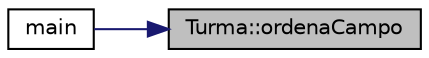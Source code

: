 digraph "Turma::ordenaCampo"
{
 // LATEX_PDF_SIZE
  edge [fontname="Helvetica",fontsize="10",labelfontname="Helvetica",labelfontsize="10"];
  node [fontname="Helvetica",fontsize="10",shape=record];
  rankdir="RL";
  Node1 [label="Turma::ordenaCampo",height=0.2,width=0.4,color="black", fillcolor="grey75", style="filled", fontcolor="black",tooltip="Método para ordenar o objeto alunos de acordo com um determinado campo da classe ALuno."];
  Node1 -> Node2 [dir="back",color="midnightblue",fontsize="10",style="solid",fontname="Helvetica"];
  Node2 [label="main",height=0.2,width=0.4,color="black", fillcolor="white", style="filled",URL="$Q3_2src_2main_8cpp.html#ae66f6b31b5ad750f1fe042a706a4e3d4",tooltip=" "];
}
